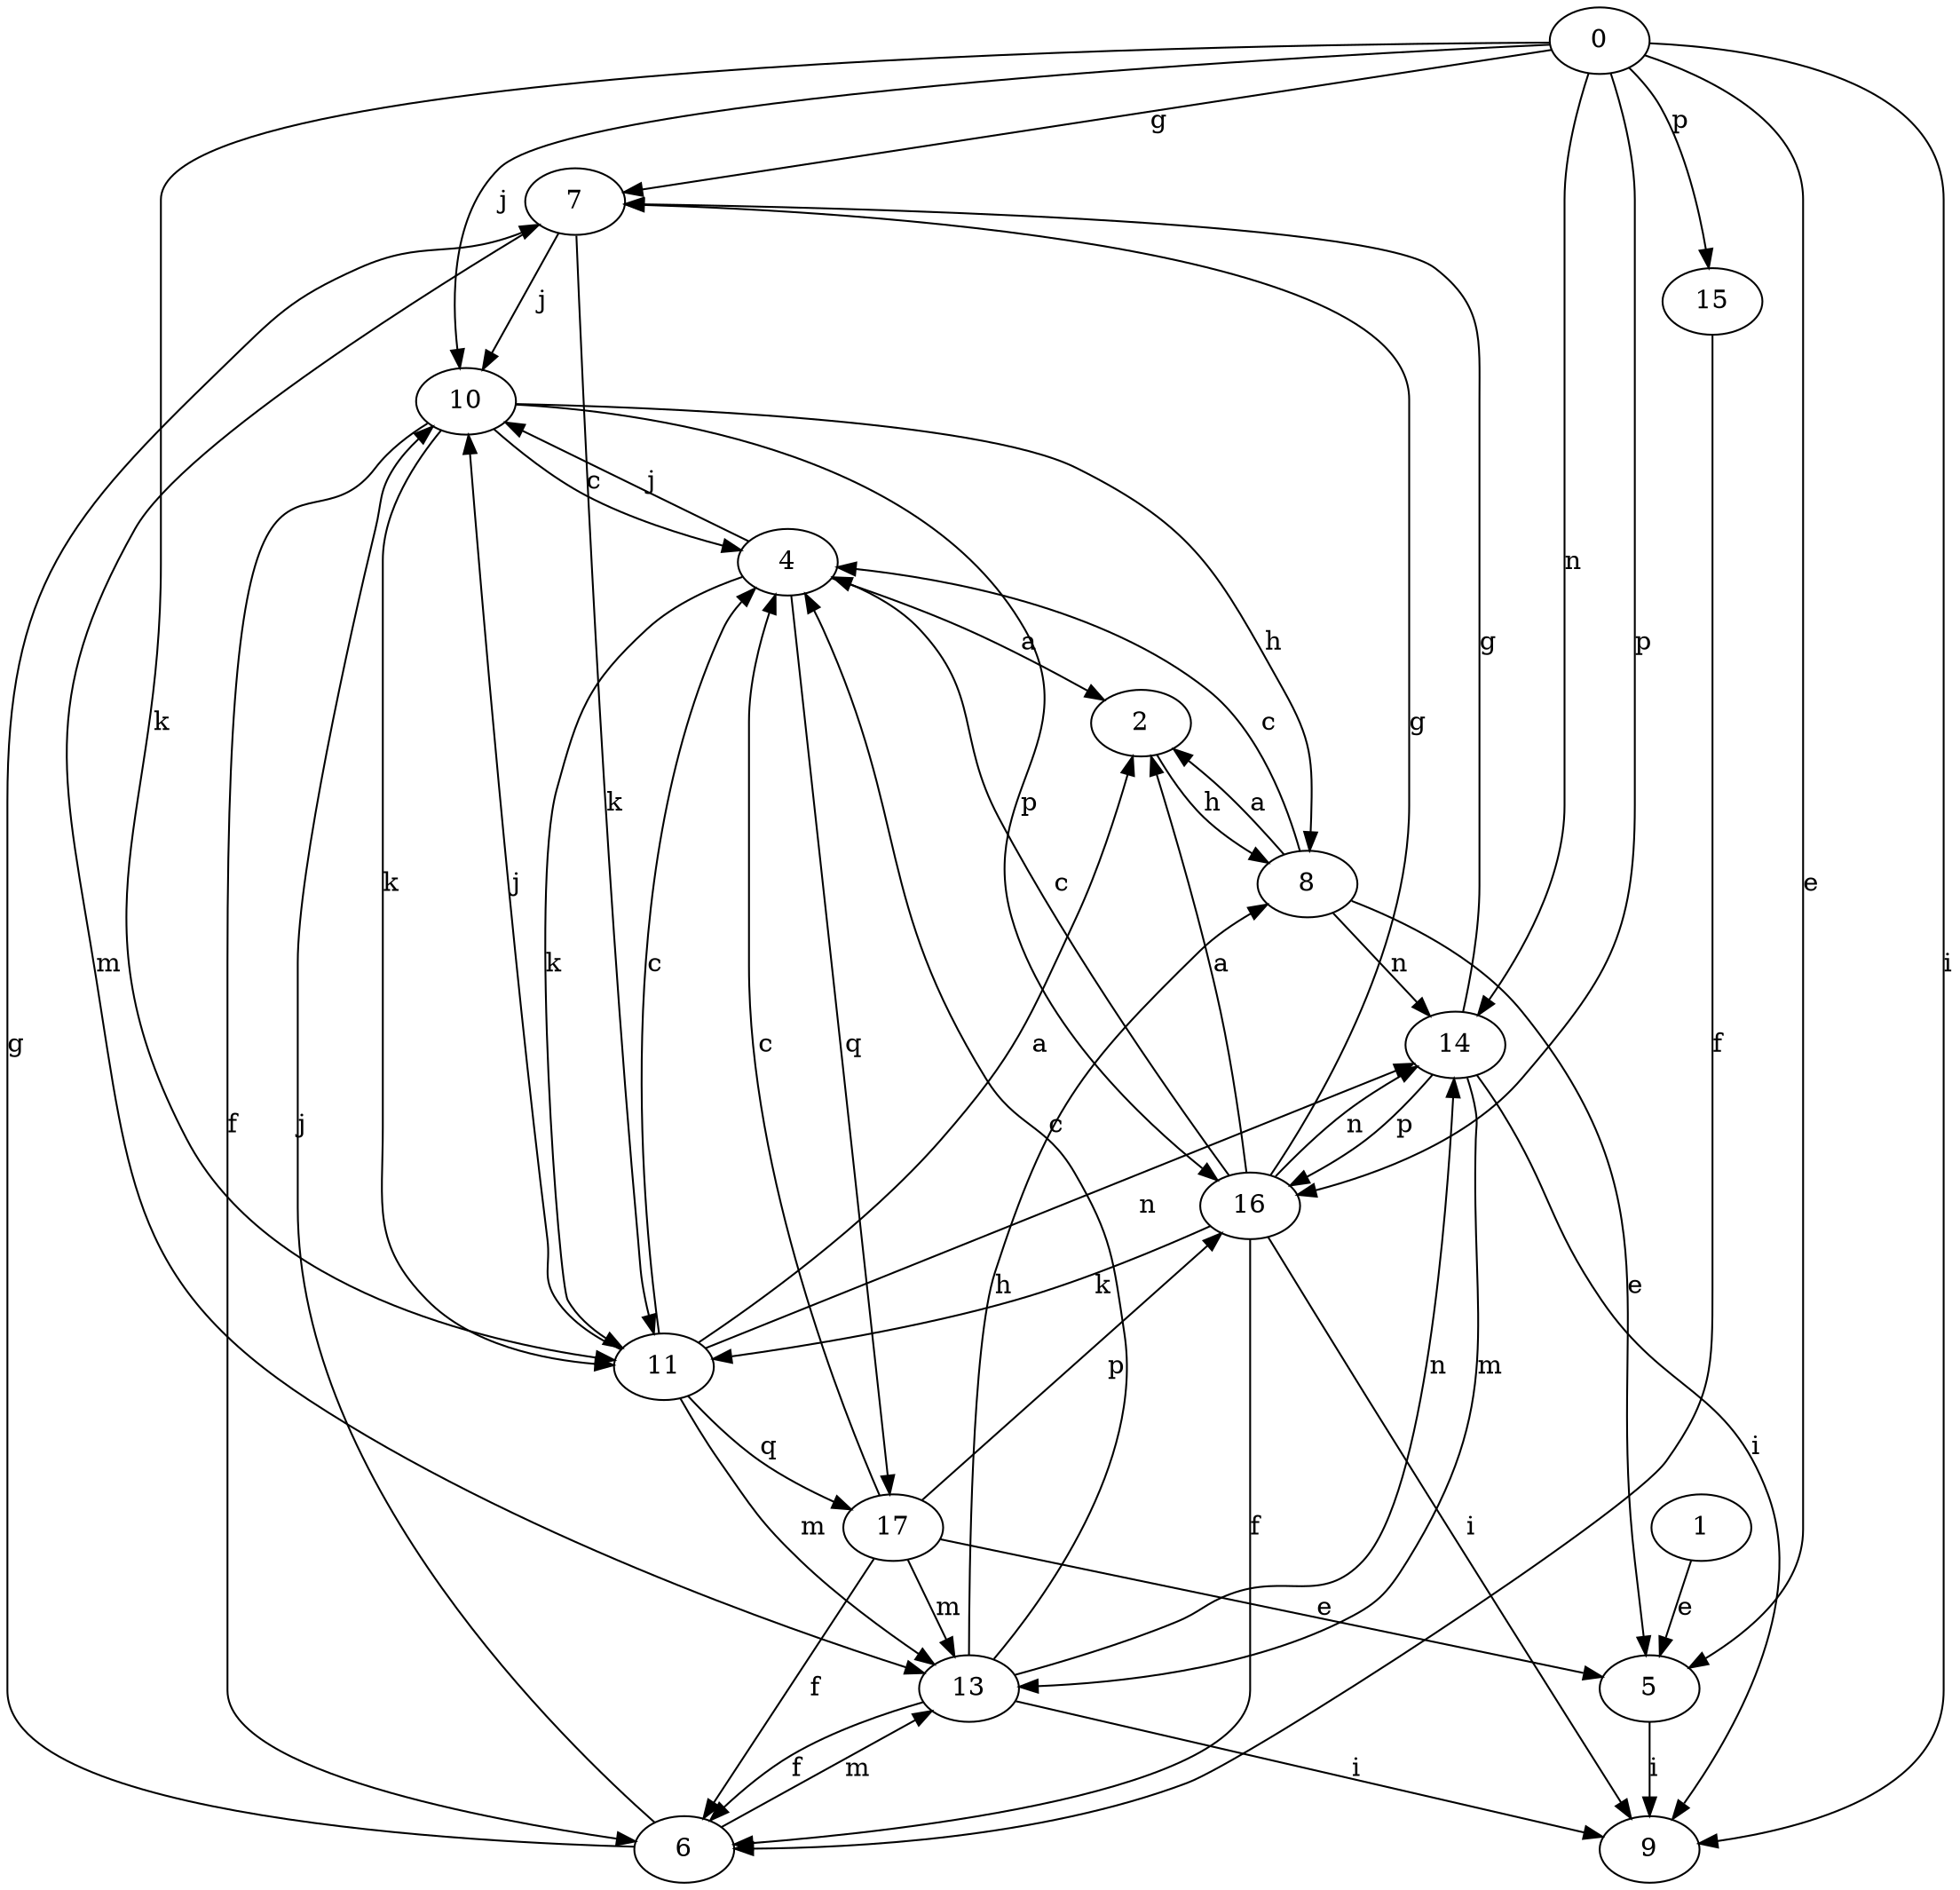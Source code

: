 strict digraph  {
1;
2;
4;
5;
6;
7;
0;
8;
9;
10;
11;
13;
14;
15;
16;
17;
1 -> 5  [label=e];
2 -> 8  [label=h];
4 -> 2  [label=a];
4 -> 10  [label=j];
4 -> 11  [label=k];
4 -> 17  [label=q];
5 -> 9  [label=i];
6 -> 7  [label=g];
6 -> 10  [label=j];
6 -> 13  [label=m];
7 -> 10  [label=j];
7 -> 11  [label=k];
7 -> 13  [label=m];
0 -> 5  [label=e];
0 -> 7  [label=g];
0 -> 9  [label=i];
0 -> 10  [label=j];
0 -> 11  [label=k];
0 -> 14  [label=n];
0 -> 15  [label=p];
0 -> 16  [label=p];
8 -> 2  [label=a];
8 -> 4  [label=c];
8 -> 5  [label=e];
8 -> 14  [label=n];
10 -> 4  [label=c];
10 -> 6  [label=f];
10 -> 8  [label=h];
10 -> 11  [label=k];
10 -> 16  [label=p];
11 -> 2  [label=a];
11 -> 4  [label=c];
11 -> 10  [label=j];
11 -> 13  [label=m];
11 -> 14  [label=n];
11 -> 17  [label=q];
13 -> 4  [label=c];
13 -> 6  [label=f];
13 -> 8  [label=h];
13 -> 9  [label=i];
13 -> 14  [label=n];
14 -> 7  [label=g];
14 -> 9  [label=i];
14 -> 13  [label=m];
14 -> 16  [label=p];
15 -> 6  [label=f];
16 -> 2  [label=a];
16 -> 4  [label=c];
16 -> 6  [label=f];
16 -> 7  [label=g];
16 -> 9  [label=i];
16 -> 11  [label=k];
16 -> 14  [label=n];
17 -> 4  [label=c];
17 -> 5  [label=e];
17 -> 6  [label=f];
17 -> 13  [label=m];
17 -> 16  [label=p];
}
